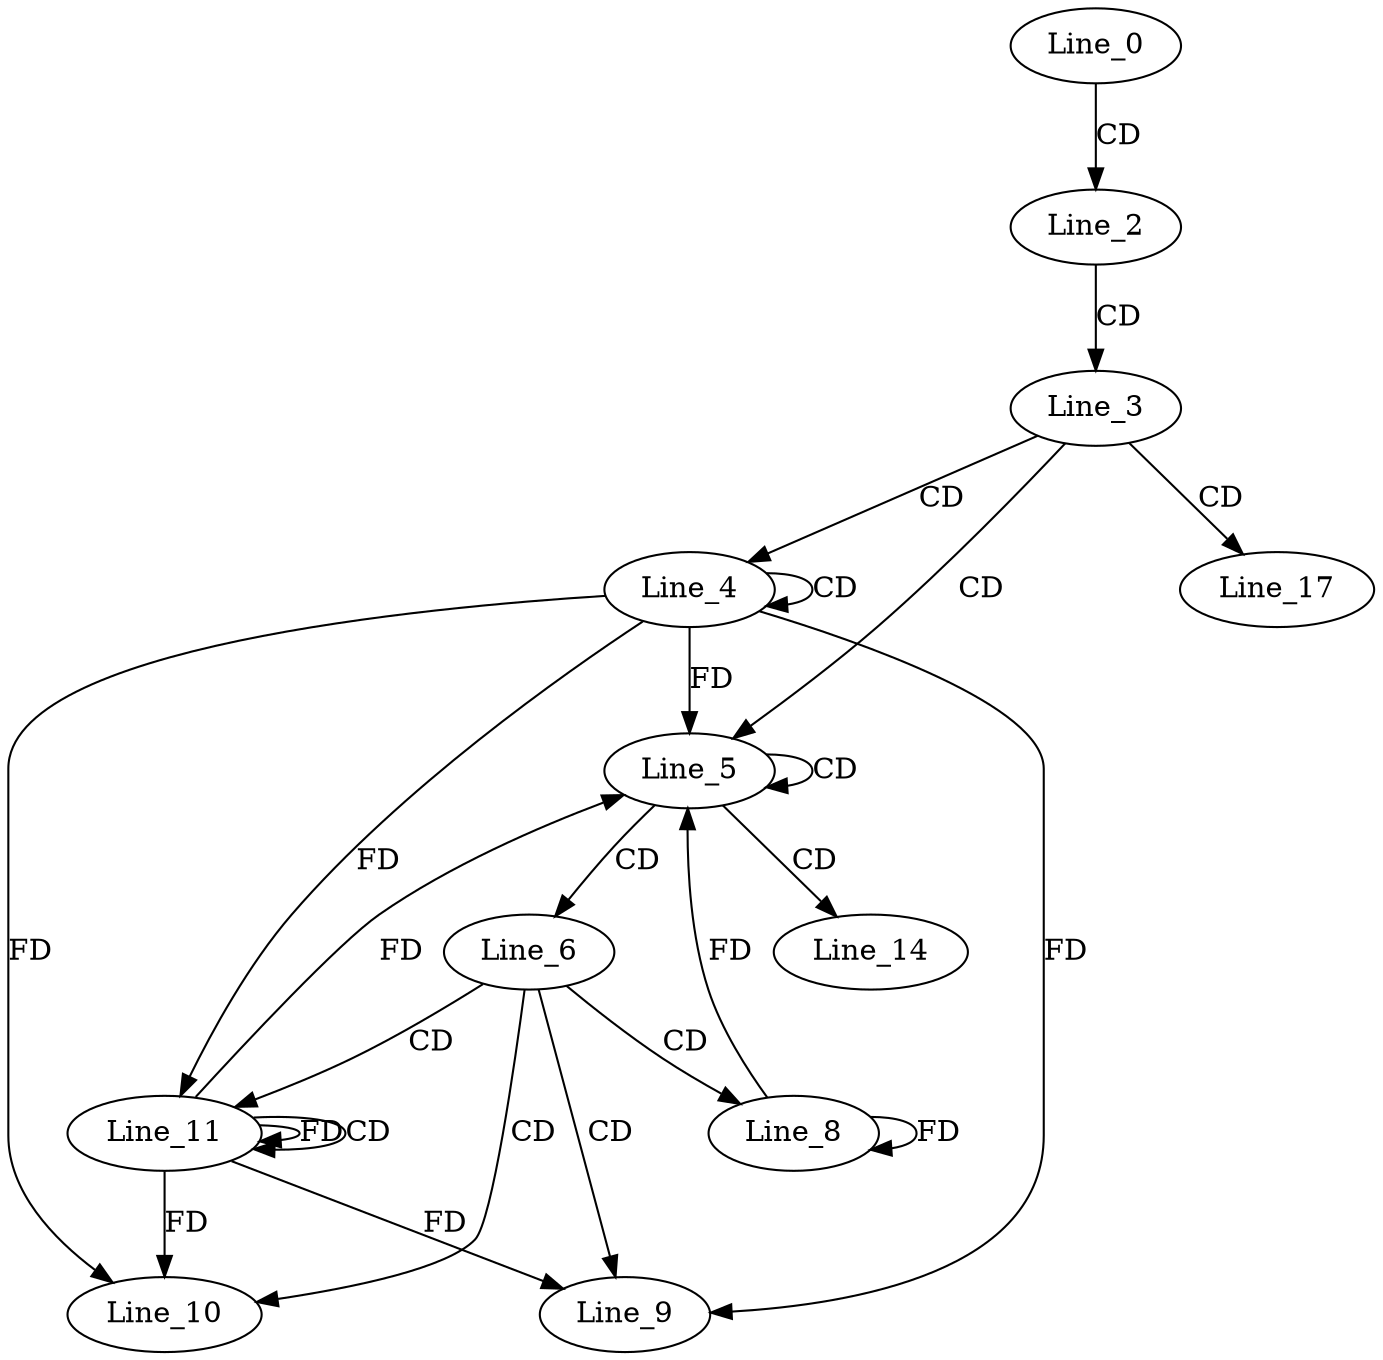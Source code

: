 digraph G {
  Line_0;
  Line_2;
  Line_3;
  Line_4;
  Line_4;
  Line_5;
  Line_5;
  Line_5;
  Line_6;
  Line_8;
  Line_9;
  Line_10;
  Line_11;
  Line_11;
  Line_14;
  Line_17;
  Line_0 -> Line_2 [ label="CD" ];
  Line_2 -> Line_3 [ label="CD" ];
  Line_3 -> Line_4 [ label="CD" ];
  Line_4 -> Line_4 [ label="CD" ];
  Line_3 -> Line_5 [ label="CD" ];
  Line_5 -> Line_5 [ label="CD" ];
  Line_4 -> Line_5 [ label="FD" ];
  Line_5 -> Line_6 [ label="CD" ];
  Line_6 -> Line_8 [ label="CD" ];
  Line_8 -> Line_8 [ label="FD" ];
  Line_6 -> Line_9 [ label="CD" ];
  Line_4 -> Line_9 [ label="FD" ];
  Line_6 -> Line_10 [ label="CD" ];
  Line_4 -> Line_10 [ label="FD" ];
  Line_6 -> Line_11 [ label="CD" ];
  Line_11 -> Line_11 [ label="FD" ];
  Line_4 -> Line_11 [ label="FD" ];
  Line_11 -> Line_11 [ label="CD" ];
  Line_5 -> Line_14 [ label="CD" ];
  Line_3 -> Line_17 [ label="CD" ];
  Line_11 -> Line_5 [ label="FD" ];
  Line_8 -> Line_5 [ label="FD" ];
  Line_11 -> Line_9 [ label="FD" ];
  Line_11 -> Line_10 [ label="FD" ];
}
